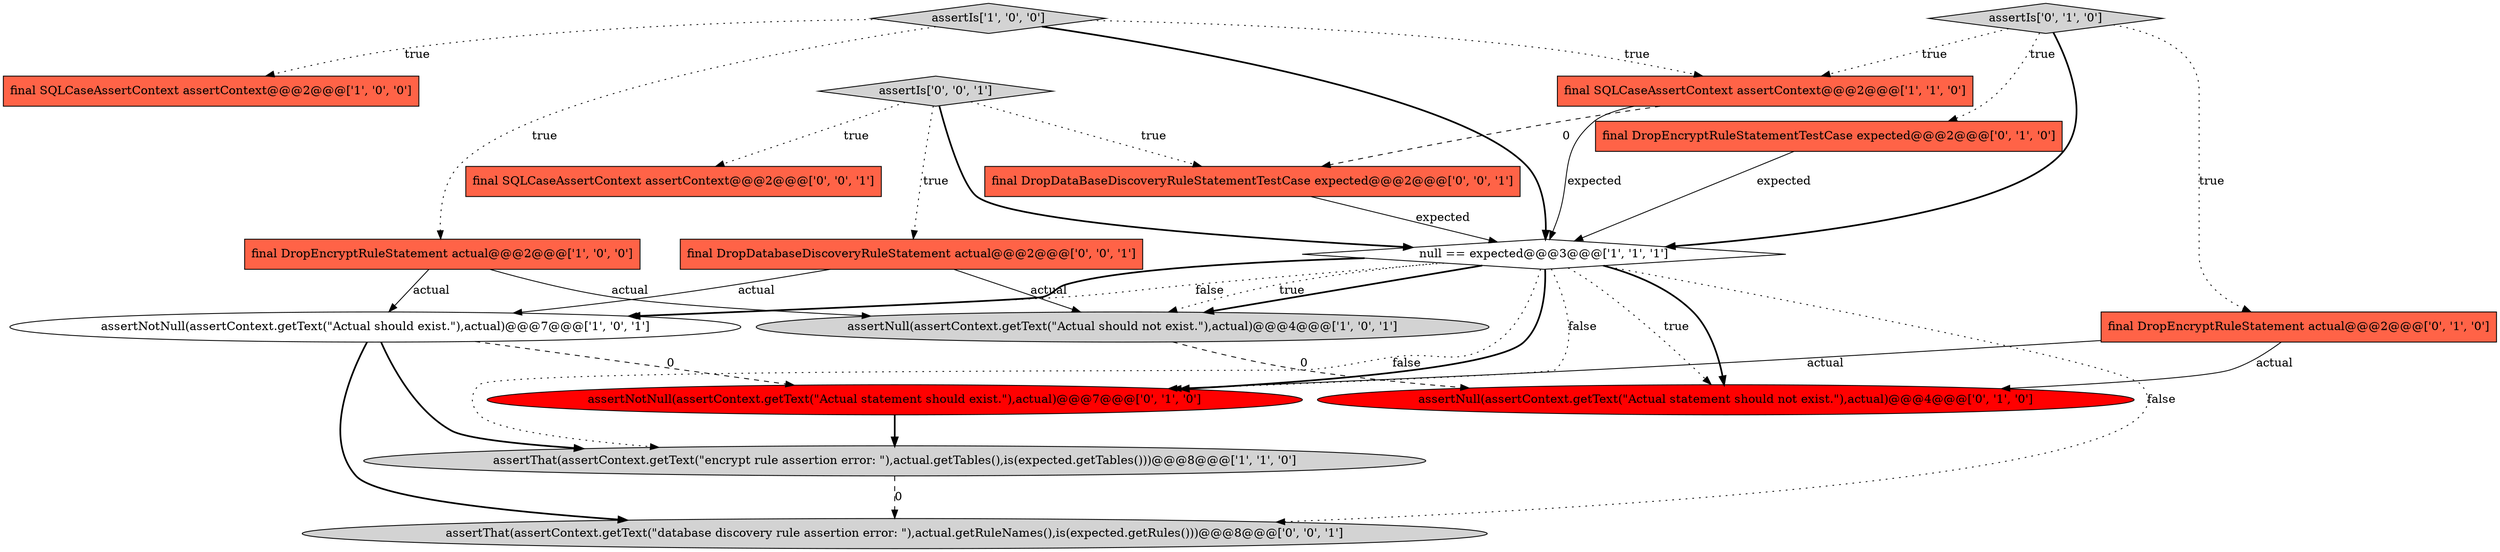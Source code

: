 digraph {
4 [style = filled, label = "final SQLCaseAssertContext assertContext@@@2@@@['1', '1', '0']", fillcolor = tomato, shape = box image = "AAA0AAABBB1BBB"];
11 [style = filled, label = "assertNull(assertContext.getText(\"Actual statement should not exist.\"),actual)@@@4@@@['0', '1', '0']", fillcolor = red, shape = ellipse image = "AAA1AAABBB2BBB"];
8 [style = filled, label = "final DropEncryptRuleStatementTestCase expected@@@2@@@['0', '1', '0']", fillcolor = tomato, shape = box image = "AAA0AAABBB2BBB"];
0 [style = filled, label = "final DropEncryptRuleStatement actual@@@2@@@['1', '0', '0']", fillcolor = tomato, shape = box image = "AAA0AAABBB1BBB"];
14 [style = filled, label = "assertThat(assertContext.getText(\"database discovery rule assertion error: \"),actual.getRuleNames(),is(expected.getRules()))@@@8@@@['0', '0', '1']", fillcolor = lightgray, shape = ellipse image = "AAA0AAABBB3BBB"];
2 [style = filled, label = "final SQLCaseAssertContext assertContext@@@2@@@['1', '0', '0']", fillcolor = tomato, shape = box image = "AAA0AAABBB1BBB"];
1 [style = filled, label = "null == expected@@@3@@@['1', '1', '1']", fillcolor = white, shape = diamond image = "AAA0AAABBB1BBB"];
16 [style = filled, label = "final DropDatabaseDiscoveryRuleStatement actual@@@2@@@['0', '0', '1']", fillcolor = tomato, shape = box image = "AAA0AAABBB3BBB"];
6 [style = filled, label = "assertIs['1', '0', '0']", fillcolor = lightgray, shape = diamond image = "AAA0AAABBB1BBB"];
10 [style = filled, label = "final DropEncryptRuleStatement actual@@@2@@@['0', '1', '0']", fillcolor = tomato, shape = box image = "AAA0AAABBB2BBB"];
12 [style = filled, label = "assertIs['0', '1', '0']", fillcolor = lightgray, shape = diamond image = "AAA0AAABBB2BBB"];
9 [style = filled, label = "assertNotNull(assertContext.getText(\"Actual statement should exist.\"),actual)@@@7@@@['0', '1', '0']", fillcolor = red, shape = ellipse image = "AAA1AAABBB2BBB"];
15 [style = filled, label = "assertIs['0', '0', '1']", fillcolor = lightgray, shape = diamond image = "AAA0AAABBB3BBB"];
17 [style = filled, label = "final DropDataBaseDiscoveryRuleStatementTestCase expected@@@2@@@['0', '0', '1']", fillcolor = tomato, shape = box image = "AAA0AAABBB3BBB"];
13 [style = filled, label = "final SQLCaseAssertContext assertContext@@@2@@@['0', '0', '1']", fillcolor = tomato, shape = box image = "AAA0AAABBB3BBB"];
7 [style = filled, label = "assertNotNull(assertContext.getText(\"Actual should exist.\"),actual)@@@7@@@['1', '0', '1']", fillcolor = white, shape = ellipse image = "AAA0AAABBB1BBB"];
5 [style = filled, label = "assertNull(assertContext.getText(\"Actual should not exist.\"),actual)@@@4@@@['1', '0', '1']", fillcolor = lightgray, shape = ellipse image = "AAA0AAABBB1BBB"];
3 [style = filled, label = "assertThat(assertContext.getText(\"encrypt rule assertion error: \"),actual.getTables(),is(expected.getTables()))@@@8@@@['1', '1', '0']", fillcolor = lightgray, shape = ellipse image = "AAA0AAABBB1BBB"];
1->5 [style = bold, label=""];
1->3 [style = dotted, label="false"];
10->11 [style = solid, label="actual"];
1->7 [style = dotted, label="false"];
4->17 [style = dashed, label="0"];
16->5 [style = solid, label="actual"];
12->8 [style = dotted, label="true"];
1->11 [style = dotted, label="true"];
1->9 [style = dotted, label="false"];
10->9 [style = solid, label="actual"];
16->7 [style = solid, label="actual"];
15->16 [style = dotted, label="true"];
12->1 [style = bold, label=""];
1->7 [style = bold, label=""];
7->3 [style = bold, label=""];
1->9 [style = bold, label=""];
1->11 [style = bold, label=""];
15->13 [style = dotted, label="true"];
7->14 [style = bold, label=""];
15->17 [style = dotted, label="true"];
6->1 [style = bold, label=""];
0->7 [style = solid, label="actual"];
6->2 [style = dotted, label="true"];
4->1 [style = solid, label="expected"];
6->4 [style = dotted, label="true"];
12->10 [style = dotted, label="true"];
5->11 [style = dashed, label="0"];
7->9 [style = dashed, label="0"];
17->1 [style = solid, label="expected"];
1->14 [style = dotted, label="false"];
9->3 [style = bold, label=""];
8->1 [style = solid, label="expected"];
12->4 [style = dotted, label="true"];
6->0 [style = dotted, label="true"];
3->14 [style = dashed, label="0"];
1->5 [style = dotted, label="true"];
0->5 [style = solid, label="actual"];
15->1 [style = bold, label=""];
}
